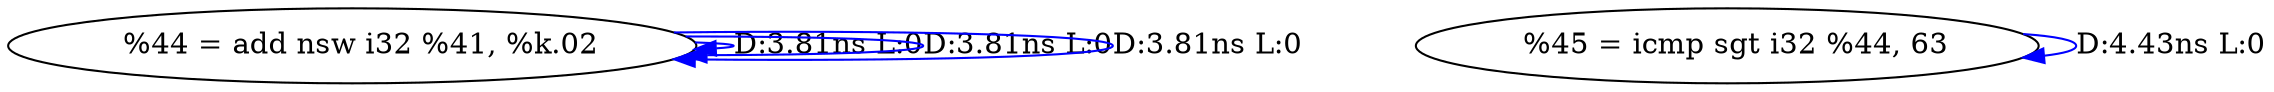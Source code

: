 digraph {
Node0x40e5640[label="  %44 = add nsw i32 %41, %k.02"];
Node0x40e5640 -> Node0x40e5640[label="D:3.81ns L:0",color=blue];
Node0x40e5640 -> Node0x40e5640[label="D:3.81ns L:0",color=blue];
Node0x40e5640 -> Node0x40e5640[label="D:3.81ns L:0",color=blue];
Node0x40e5780[label="  %45 = icmp sgt i32 %44, 63"];
Node0x40e5780 -> Node0x40e5780[label="D:4.43ns L:0",color=blue];
}
